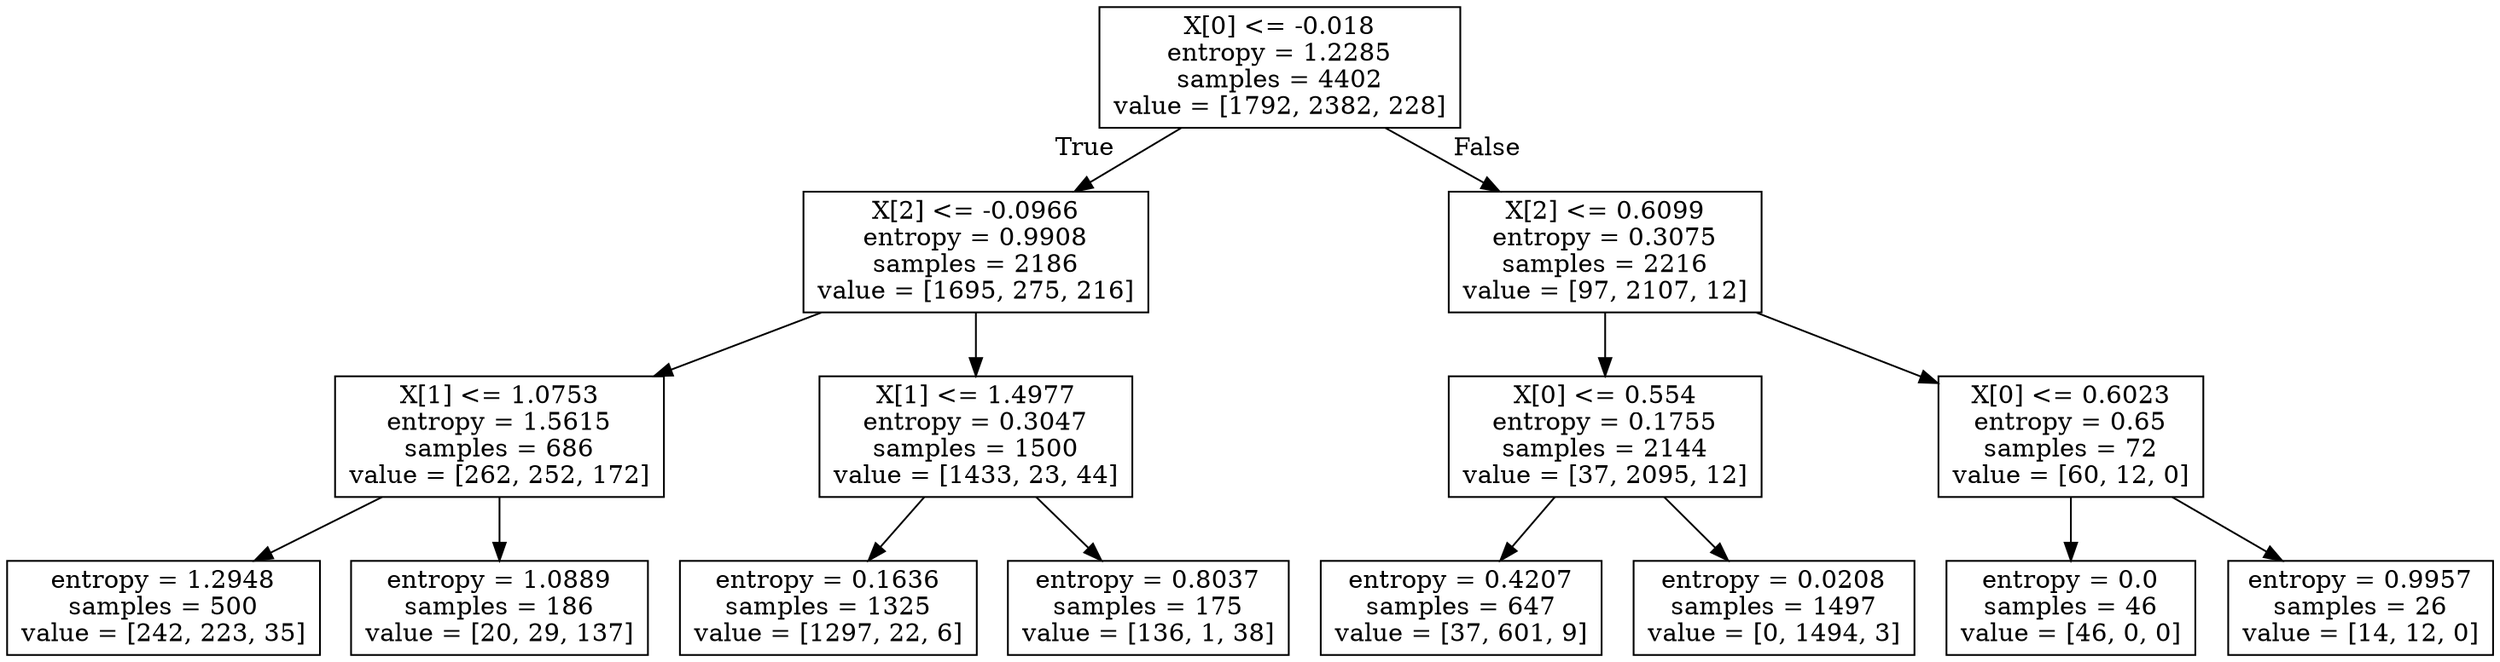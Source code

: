 digraph Tree {
node [shape=box] ;
0 [label="X[0] <= -0.018\nentropy = 1.2285\nsamples = 4402\nvalue = [1792, 2382, 228]"] ;
1 [label="X[2] <= -0.0966\nentropy = 0.9908\nsamples = 2186\nvalue = [1695, 275, 216]"] ;
0 -> 1 [labeldistance=2.5, labelangle=45, headlabel="True"] ;
2 [label="X[1] <= 1.0753\nentropy = 1.5615\nsamples = 686\nvalue = [262, 252, 172]"] ;
1 -> 2 ;
3 [label="entropy = 1.2948\nsamples = 500\nvalue = [242, 223, 35]"] ;
2 -> 3 ;
4 [label="entropy = 1.0889\nsamples = 186\nvalue = [20, 29, 137]"] ;
2 -> 4 ;
5 [label="X[1] <= 1.4977\nentropy = 0.3047\nsamples = 1500\nvalue = [1433, 23, 44]"] ;
1 -> 5 ;
6 [label="entropy = 0.1636\nsamples = 1325\nvalue = [1297, 22, 6]"] ;
5 -> 6 ;
7 [label="entropy = 0.8037\nsamples = 175\nvalue = [136, 1, 38]"] ;
5 -> 7 ;
8 [label="X[2] <= 0.6099\nentropy = 0.3075\nsamples = 2216\nvalue = [97, 2107, 12]"] ;
0 -> 8 [labeldistance=2.5, labelangle=-45, headlabel="False"] ;
9 [label="X[0] <= 0.554\nentropy = 0.1755\nsamples = 2144\nvalue = [37, 2095, 12]"] ;
8 -> 9 ;
10 [label="entropy = 0.4207\nsamples = 647\nvalue = [37, 601, 9]"] ;
9 -> 10 ;
11 [label="entropy = 0.0208\nsamples = 1497\nvalue = [0, 1494, 3]"] ;
9 -> 11 ;
12 [label="X[0] <= 0.6023\nentropy = 0.65\nsamples = 72\nvalue = [60, 12, 0]"] ;
8 -> 12 ;
13 [label="entropy = 0.0\nsamples = 46\nvalue = [46, 0, 0]"] ;
12 -> 13 ;
14 [label="entropy = 0.9957\nsamples = 26\nvalue = [14, 12, 0]"] ;
12 -> 14 ;
}